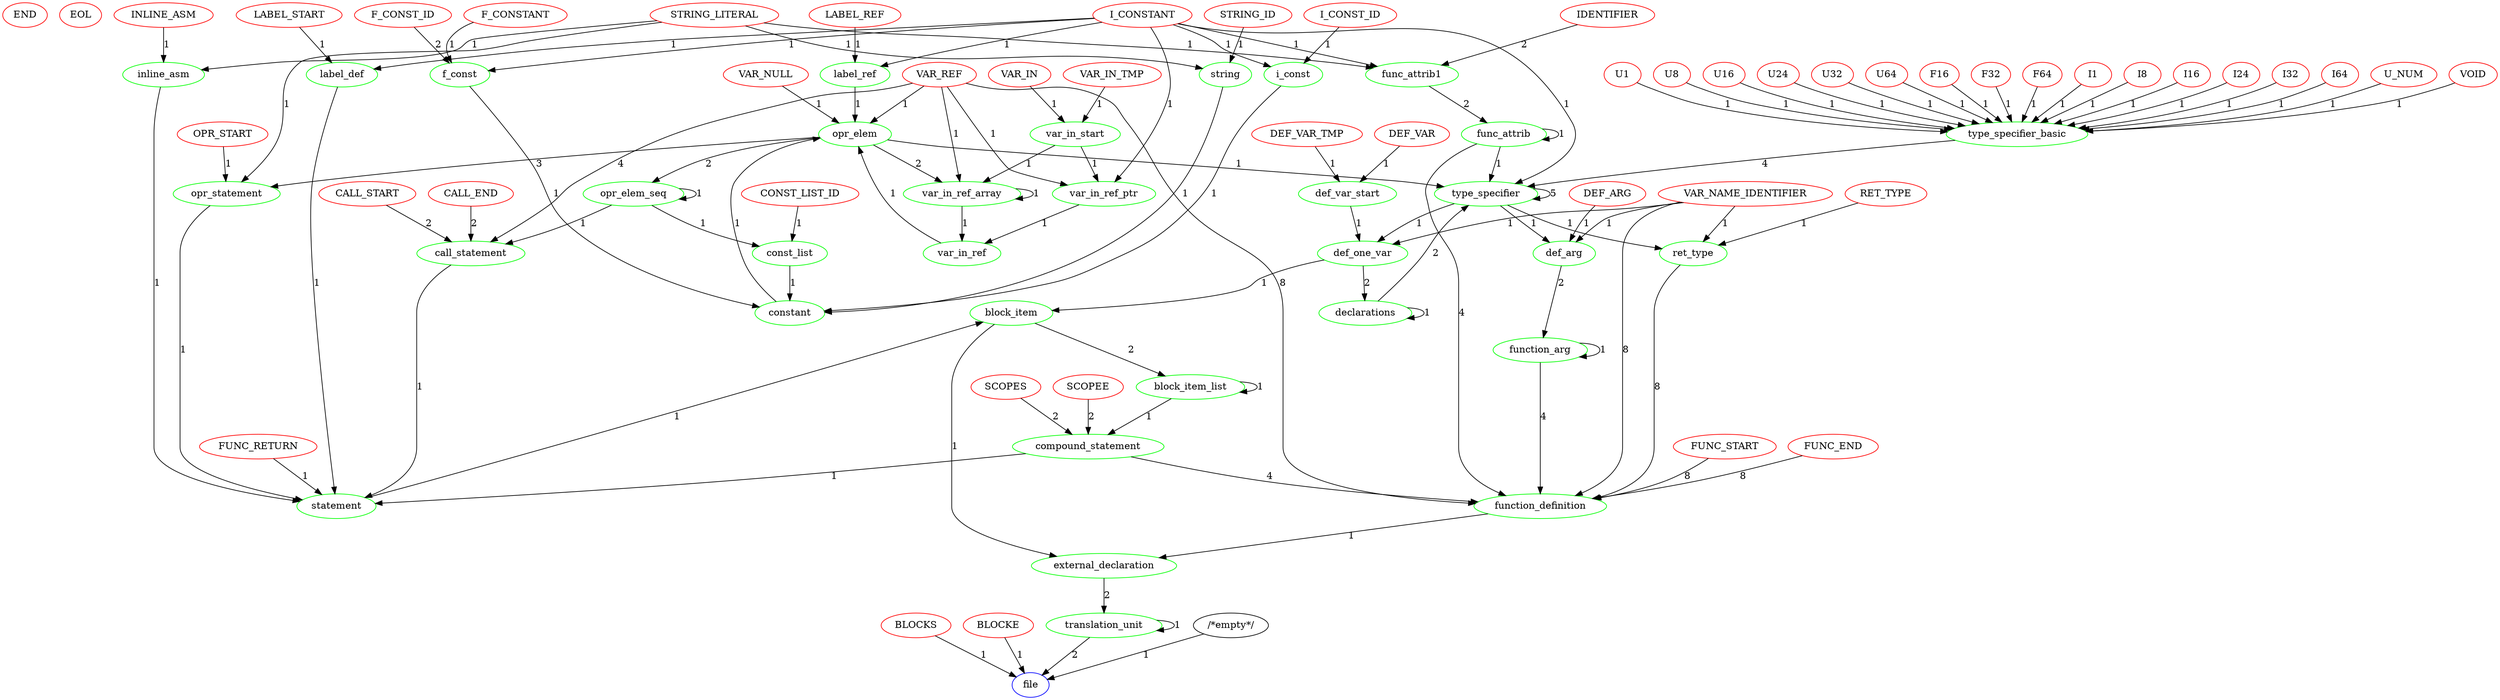 digraph g1{
"END"[color=Red]
"EOL"[color=Red]
"BLOCKS"[color=Red]
"BLOCKE"[color=Red]
"SCOPES"[color=Red]
"SCOPEE"[color=Red]
"DEF_VAR"[color=Red]
"DEF_VAR_TMP"[color=Red]
"VAR_IN"[color=Red]
"VAR_IN_TMP"[color=Red]
"DEF_ARG"[color=Red]
"VOID"[color=Red]
"U1"[color=Red]
"U8"[color=Red]
"U16"[color=Red]
"U24"[color=Red]
"U32"[color=Red]
"U64"[color=Red]
"F16"[color=Red]
"F32"[color=Red]
"F64"[color=Red]
"I1"[color=Red]
"I8"[color=Red]
"I16"[color=Red]
"I24"[color=Red]
"I32"[color=Red]
"I64"[color=Red]
"U_NUM"[color=Red]
"LABEL_START"[color=Red]
"LABEL_REF"[color=Red]
"VAR_REF"[color=Red]
"VAR_NULL"[color=Red]
"FUNC_START"[color=Red]
"FUNC_END"[color=Red]
"FUNC_RETURN"[color=Red]
"CALL_START"[color=Red]
"CALL_END"[color=Red]
"RET_TYPE"[color=Red]
"IDENTIFIER"[color=Red]
"VAR_NAME_IDENTIFIER"[color=Red]
"I_CONST_ID"[color=Red]
"F_CONST_ID"[color=Red]
"STRING_ID"[color=Red]
"CONST_LIST_ID"[color=Red]
"I_CONSTANT"[color=Red]
"F_CONSTANT"[color=Red]
"STRING_LITERAL"[color=Red]
"OPR_START"[color=Red]
"INLINE_ASM"[color=Red]
"file"[color=Blue]
"translation_unit"[color=Green]
"external_declaration"[color=Green]
"function_definition"[color=Green]
"func_attrib"[color=Green]
"func_attrib1"[color=Green]
"declarations"[color=Green]
"function_arg"[color=Green]
"ret_type"[color=Green]
"def_arg"[color=Green]
"def_one_var"[color=Green]
"def_var_start"[color=Green]
"type_specifier"[color=Green]
"type_specifier_basic"[color=Green]
"compound_statement"[color=Green]
"block_item_list"[color=Green]
"block_item"[color=Green]
"statement"[color=Green]
"opr_statement"[color=Green]
"opr_elem"[color=Green]
"constant"[color=Green]
"i_const"[color=Green]
"f_const"[color=Green]
"string"[color=Green]
"var_in_ref"[color=Green]
"var_in_ref_ptr"[color=Green]
"var_in_ref_array"[color=Green]
"const_list"[color=Green]
"var_in_start"[color=Green]
"call_statement"[color=Green]
"opr_elem_seq"[color=Green]
"label_def"[color=Green]
"label_ref"[color=Green]
"inline_asm"[color=Green]
"/*empty*/"->"file"[label=1]
"BLOCKE"->"file"[label=1]
"BLOCKS"->"file"[label=1]
"CALL_END"->"call_statement"[label=2]
"CALL_START"->"call_statement"[label=2]
"CONST_LIST_ID"->"const_list"[label=1]
"DEF_ARG"->"def_arg"[label=1]
"DEF_VAR"->"def_var_start"[label=1]
"DEF_VAR_TMP"->"def_var_start"[label=1]
"F16"->"type_specifier_basic"[label=1]
"F32"->"type_specifier_basic"[label=1]
"F64"->"type_specifier_basic"[label=1]
"FUNC_END"->"function_definition"[label=8]
"FUNC_RETURN"->"statement"[label=1]
"FUNC_START"->"function_definition"[label=8]
"F_CONSTANT"->"f_const"[label=1]
"F_CONST_ID"->"f_const"[label=2]
"I1"->"type_specifier_basic"[label=1]
"I16"->"type_specifier_basic"[label=1]
"I24"->"type_specifier_basic"[label=1]
"I32"->"type_specifier_basic"[label=1]
"I64"->"type_specifier_basic"[label=1]
"I8"->"type_specifier_basic"[label=1]
"IDENTIFIER"->"func_attrib1"[label=2]
"INLINE_ASM"->"inline_asm"[label=1]
"I_CONSTANT"->"f_const"[label=1]
"I_CONSTANT"->"func_attrib1"[label=1]
"I_CONSTANT"->"i_const"[label=1]
"I_CONSTANT"->"label_def"[label=1]
"I_CONSTANT"->"label_ref"[label=1]
"I_CONSTANT"->"type_specifier"[label=1]
"I_CONSTANT"->"var_in_ref_ptr"[label=1]
"I_CONST_ID"->"i_const"[label=1]
"LABEL_REF"->"label_ref"[label=1]
"LABEL_START"->"label_def"[label=1]
"OPR_START"->"opr_statement"[label=1]
"RET_TYPE"->"ret_type"[label=1]
"SCOPEE"->"compound_statement"[label=2]
"SCOPES"->"compound_statement"[label=2]
"STRING_ID"->"string"[label=1]
"STRING_LITERAL"->"func_attrib1"[label=1]
"STRING_LITERAL"->"inline_asm"[label=1]
"STRING_LITERAL"->"opr_statement"[label=1]
"STRING_LITERAL"->"string"[label=1]
"U1"->"type_specifier_basic"[label=1]
"U16"->"type_specifier_basic"[label=1]
"U24"->"type_specifier_basic"[label=1]
"U32"->"type_specifier_basic"[label=1]
"U64"->"type_specifier_basic"[label=1]
"U8"->"type_specifier_basic"[label=1]
"U_NUM"->"type_specifier_basic"[label=1]
"VAR_IN"->"var_in_start"[label=1]
"VAR_IN_TMP"->"var_in_start"[label=1]
"VAR_NAME_IDENTIFIER"->"def_arg"[label=1]
"VAR_NAME_IDENTIFIER"->"def_one_var"[label=1]
"VAR_NAME_IDENTIFIER"->"function_definition"[label=8]
"VAR_NAME_IDENTIFIER"->"ret_type"[label=1]
"VAR_NULL"->"opr_elem"[label=1]
"VAR_REF"->"call_statement"[label=4]
"VAR_REF"->"function_definition"[label=8]
"VAR_REF"->"opr_elem"[label=1]
"VAR_REF"->"var_in_ref_array"[label=1]
"VAR_REF"->"var_in_ref_ptr"[label=1]
"VOID"->"type_specifier_basic"[label=1]
"block_item"->"block_item_list"[label=2]
"block_item"->"external_declaration"[label=1]
"block_item_list"->"block_item_list"[label=1]
"block_item_list"->"compound_statement"[label=1]
"call_statement"->"statement"[label=1]
"compound_statement"->"function_definition"[label=4]
"compound_statement"->"statement"[label=1]
"const_list"->"constant"[label=1]
"constant"->"opr_elem"[label=1]
"declarations"->"declarations"[label=1]
"declarations"->"type_specifier"[label=2]
"def_arg"->"function_arg"[label=2]
"def_one_var"->"block_item"[label=1]
"def_one_var"->"declarations"[label=2]
"def_var_start"->"def_one_var"[label=1]
"external_declaration"->"translation_unit"[label=2]
"f_const"->"constant"[label=1]
"func_attrib"->"func_attrib"[label=1]
"func_attrib"->"function_definition"[label=4]
"func_attrib"->"type_specifier"[label=1]
"func_attrib1"->"func_attrib"[label=2]
"function_arg"->"function_arg"[label=1]
"function_arg"->"function_definition"[label=4]
"function_definition"->"external_declaration"[label=1]
"i_const"->"constant"[label=1]
"inline_asm"->"statement"[label=1]
"label_def"->"statement"[label=1]
"label_ref"->"opr_elem"[label=1]
"opr_elem"->"opr_elem_seq"[label=2]
"opr_elem"->"opr_statement"[label=3]
"opr_elem"->"type_specifier"[label=1]
"opr_elem"->"var_in_ref_array"[label=2]
"opr_elem_seq"->"call_statement"[label=1]
"opr_elem_seq"->"const_list"[label=1]
"opr_elem_seq"->"opr_elem_seq"[label=1]
"opr_statement"->"statement"[label=1]
"ret_type"->"function_definition"[label=8]
"statement"->"block_item"[label=1]
"string"->"constant"[label=1]
"translation_unit"->"file"[label=2]
"translation_unit"->"translation_unit"[label=1]
"type_specifier"->"def_arg"[label=1]
"type_specifier"->"def_one_var"[label=1]
"type_specifier"->"ret_type"[label=1]
"type_specifier"->"type_specifier"[label=5]
"type_specifier_basic"->"type_specifier"[label=4]
"var_in_ref"->"opr_elem"[label=1]
"var_in_ref_array"->"var_in_ref"[label=1]
"var_in_ref_array"->"var_in_ref_array"[label=1]
"var_in_ref_ptr"->"var_in_ref"[label=1]
"var_in_start"->"var_in_ref_array"[label=1]
"var_in_start"->"var_in_ref_ptr"[label=1]
}
